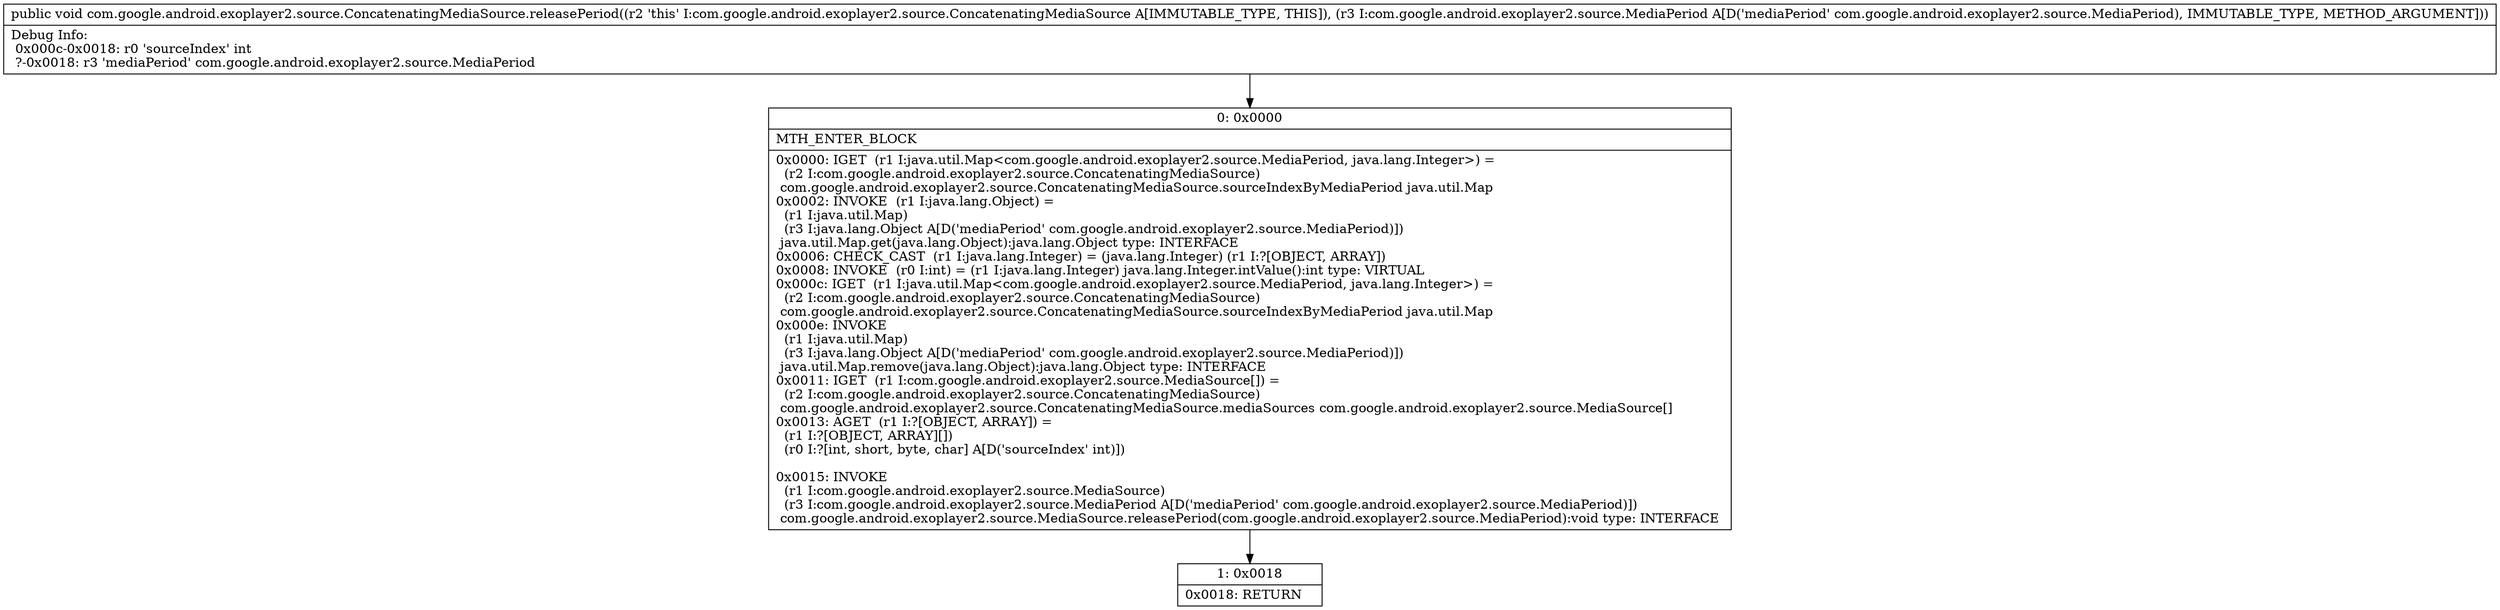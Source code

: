 digraph "CFG forcom.google.android.exoplayer2.source.ConcatenatingMediaSource.releasePeriod(Lcom\/google\/android\/exoplayer2\/source\/MediaPeriod;)V" {
Node_0 [shape=record,label="{0\:\ 0x0000|MTH_ENTER_BLOCK\l|0x0000: IGET  (r1 I:java.util.Map\<com.google.android.exoplayer2.source.MediaPeriod, java.lang.Integer\>) = \l  (r2 I:com.google.android.exoplayer2.source.ConcatenatingMediaSource)\l com.google.android.exoplayer2.source.ConcatenatingMediaSource.sourceIndexByMediaPeriod java.util.Map \l0x0002: INVOKE  (r1 I:java.lang.Object) = \l  (r1 I:java.util.Map)\l  (r3 I:java.lang.Object A[D('mediaPeriod' com.google.android.exoplayer2.source.MediaPeriod)])\l java.util.Map.get(java.lang.Object):java.lang.Object type: INTERFACE \l0x0006: CHECK_CAST  (r1 I:java.lang.Integer) = (java.lang.Integer) (r1 I:?[OBJECT, ARRAY]) \l0x0008: INVOKE  (r0 I:int) = (r1 I:java.lang.Integer) java.lang.Integer.intValue():int type: VIRTUAL \l0x000c: IGET  (r1 I:java.util.Map\<com.google.android.exoplayer2.source.MediaPeriod, java.lang.Integer\>) = \l  (r2 I:com.google.android.exoplayer2.source.ConcatenatingMediaSource)\l com.google.android.exoplayer2.source.ConcatenatingMediaSource.sourceIndexByMediaPeriod java.util.Map \l0x000e: INVOKE  \l  (r1 I:java.util.Map)\l  (r3 I:java.lang.Object A[D('mediaPeriod' com.google.android.exoplayer2.source.MediaPeriod)])\l java.util.Map.remove(java.lang.Object):java.lang.Object type: INTERFACE \l0x0011: IGET  (r1 I:com.google.android.exoplayer2.source.MediaSource[]) = \l  (r2 I:com.google.android.exoplayer2.source.ConcatenatingMediaSource)\l com.google.android.exoplayer2.source.ConcatenatingMediaSource.mediaSources com.google.android.exoplayer2.source.MediaSource[] \l0x0013: AGET  (r1 I:?[OBJECT, ARRAY]) = \l  (r1 I:?[OBJECT, ARRAY][])\l  (r0 I:?[int, short, byte, char] A[D('sourceIndex' int)])\l \l0x0015: INVOKE  \l  (r1 I:com.google.android.exoplayer2.source.MediaSource)\l  (r3 I:com.google.android.exoplayer2.source.MediaPeriod A[D('mediaPeriod' com.google.android.exoplayer2.source.MediaPeriod)])\l com.google.android.exoplayer2.source.MediaSource.releasePeriod(com.google.android.exoplayer2.source.MediaPeriod):void type: INTERFACE \l}"];
Node_1 [shape=record,label="{1\:\ 0x0018|0x0018: RETURN   \l}"];
MethodNode[shape=record,label="{public void com.google.android.exoplayer2.source.ConcatenatingMediaSource.releasePeriod((r2 'this' I:com.google.android.exoplayer2.source.ConcatenatingMediaSource A[IMMUTABLE_TYPE, THIS]), (r3 I:com.google.android.exoplayer2.source.MediaPeriod A[D('mediaPeriod' com.google.android.exoplayer2.source.MediaPeriod), IMMUTABLE_TYPE, METHOD_ARGUMENT]))  | Debug Info:\l  0x000c\-0x0018: r0 'sourceIndex' int\l  ?\-0x0018: r3 'mediaPeriod' com.google.android.exoplayer2.source.MediaPeriod\l}"];
MethodNode -> Node_0;
Node_0 -> Node_1;
}

